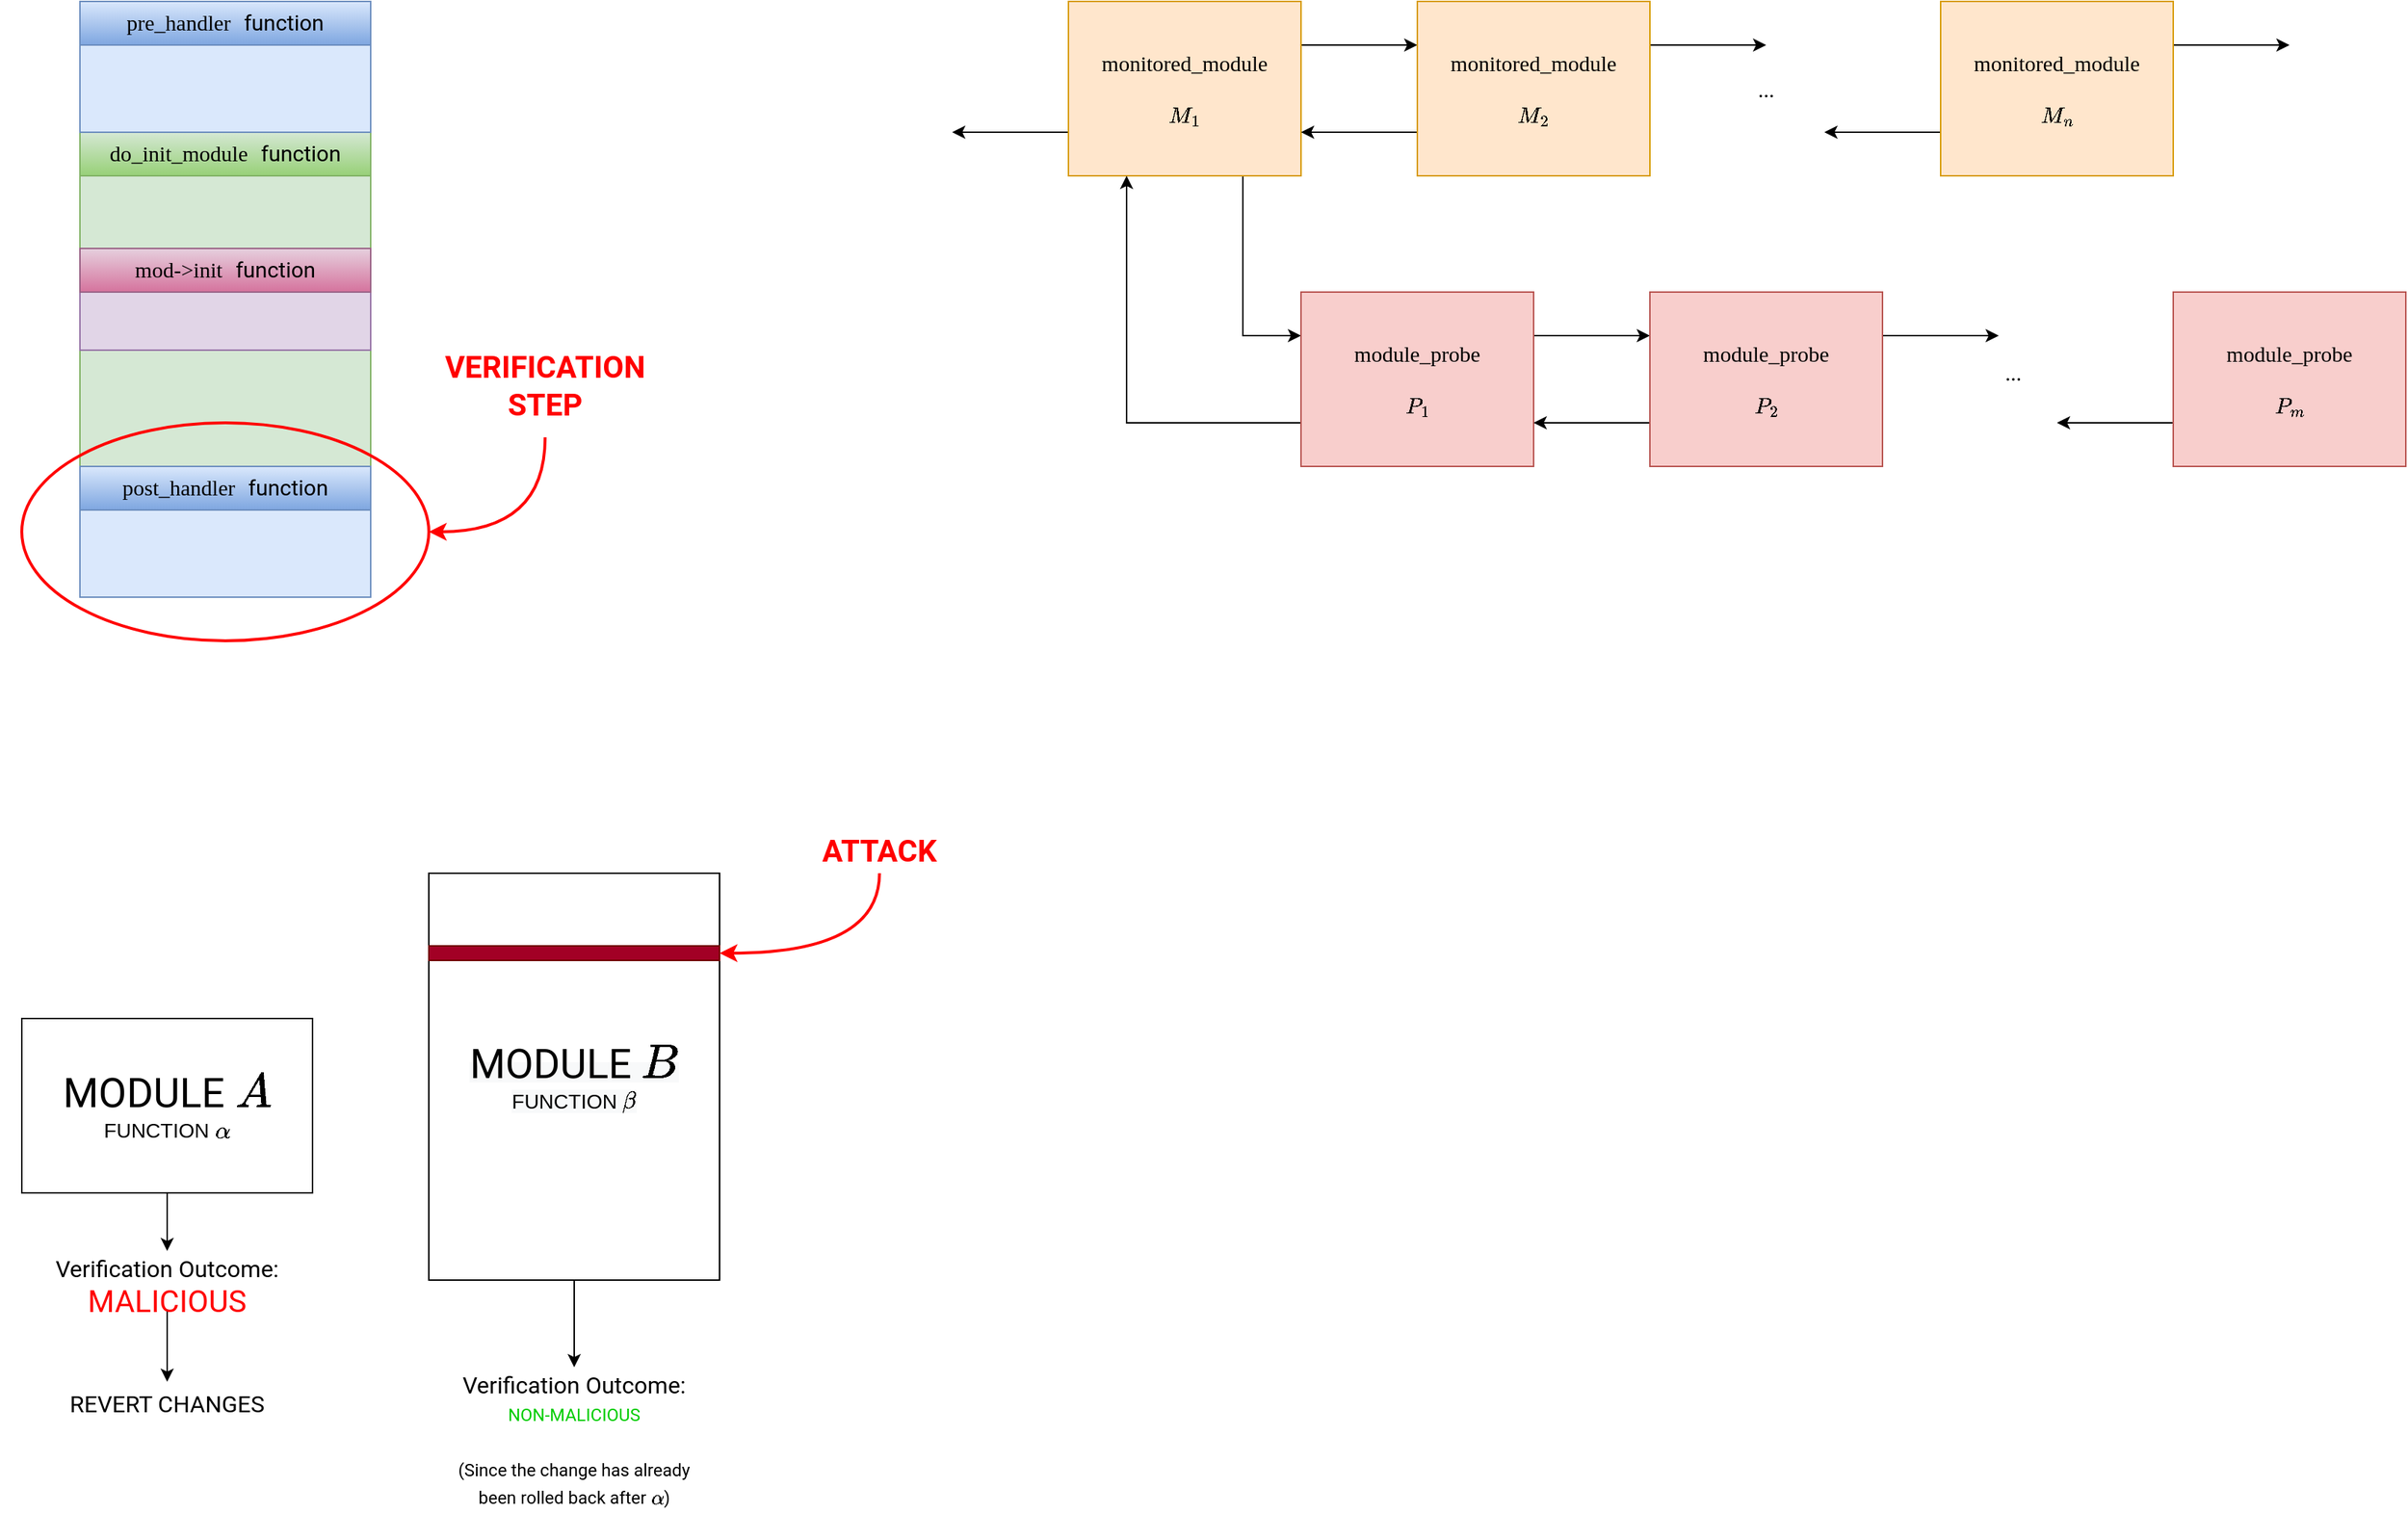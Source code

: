 <mxfile version="17.4.6" type="device"><diagram id="yEsnNEYuDLFo8jEwKqG1" name="Page-1"><mxGraphModel dx="1422" dy="787" grid="1" gridSize="10" guides="1" tooltips="1" connect="1" arrows="1" fold="1" page="1" pageScale="1" pageWidth="850" pageHeight="1100" math="1" shadow="0"><root><mxCell id="0"/><mxCell id="1" parent="0"/><mxCell id="V6kxo3Uukc3xFmBjYhyn-1" value="" style="rounded=0;whiteSpace=wrap;html=1;fillColor=#d5e8d4;strokeColor=#82b366;" parent="1" vertex="1"><mxGeometry x="120" y="160" width="200" height="200" as="geometry"/></mxCell><mxCell id="V6kxo3Uukc3xFmBjYhyn-2" value="" style="rounded=0;whiteSpace=wrap;html=1;fillColor=#e1d5e7;strokeColor=#9673a6;fontFamily=Courier New;fontSize=15;" parent="1" vertex="1"><mxGeometry x="120" y="240" width="200" height="40" as="geometry"/></mxCell><mxCell id="V6kxo3Uukc3xFmBjYhyn-3" style="edgeStyle=orthogonalEdgeStyle;rounded=0;orthogonalLoop=1;jettySize=auto;html=1;exitX=0.5;exitY=1;exitDx=0;exitDy=0;" parent="1" source="V6kxo3Uukc3xFmBjYhyn-2" target="V6kxo3Uukc3xFmBjYhyn-2" edge="1"><mxGeometry relative="1" as="geometry"/></mxCell><mxCell id="V6kxo3Uukc3xFmBjYhyn-4" value="&lt;font face=&quot;JetBrains Mono&quot; data-font-src=&quot;https://fonts.googleapis.com/css?family=JetBrains+Mono&quot;&gt;do_init_module&lt;/font&gt; &lt;font face=&quot;Roboto&quot; data-font-src=&quot;https://fonts.googleapis.com/css?family=Roboto&quot;&gt;function&lt;/font&gt;" style="text;html=1;strokeColor=#82b366;fillColor=#d5e8d4;align=center;verticalAlign=middle;whiteSpace=wrap;rounded=0;fontFamily=Courier New;fontSize=15;gradientColor=#97d077;" parent="1" vertex="1"><mxGeometry x="120" y="130" width="200" height="30" as="geometry"/></mxCell><mxCell id="V6kxo3Uukc3xFmBjYhyn-5" value="&lt;font data-font-src=&quot;https://fonts.googleapis.com/css?family=JetBrains+Mono&quot; face=&quot;JetBrains Mono&quot;&gt;mod-&amp;gt;init&lt;/font&gt;&lt;span style=&quot;font-family: &amp;#34;courier new&amp;#34;&quot;&gt;&amp;nbsp;&lt;/span&gt;&lt;font face=&quot;Roboto&quot; data-font-src=&quot;https://fonts.googleapis.com/css?family=Roboto&quot;&gt;function&lt;/font&gt;" style="text;html=1;strokeColor=#996185;fillColor=#e6d0de;align=center;verticalAlign=middle;whiteSpace=wrap;rounded=0;fontFamily=Times New Roman;fontSize=15;gradientColor=#d5739d;" parent="1" vertex="1"><mxGeometry x="120" y="210" width="200" height="30" as="geometry"/></mxCell><mxCell id="V6kxo3Uukc3xFmBjYhyn-6" value="" style="rounded=0;whiteSpace=wrap;html=1;fontFamily=Times New Roman;fontSize=15;fillColor=#dae8fc;strokeColor=#6c8ebf;" parent="1" vertex="1"><mxGeometry x="120" y="70" width="200" height="60" as="geometry"/></mxCell><mxCell id="V6kxo3Uukc3xFmBjYhyn-7" value="" style="rounded=0;whiteSpace=wrap;html=1;fontFamily=Times New Roman;fontSize=15;fillColor=#dae8fc;strokeColor=#6c8ebf;" parent="1" vertex="1"><mxGeometry x="120" y="390" width="200" height="60" as="geometry"/></mxCell><mxCell id="V6kxo3Uukc3xFmBjYhyn-8" value="&lt;font face=&quot;JetBrains Mono&quot; data-font-src=&quot;https://fonts.googleapis.com/css?family=JetBrains+Mono&quot;&gt;pre_handler&lt;/font&gt;&lt;font face=&quot;Courier New&quot;&gt; &lt;/font&gt;&lt;font face=&quot;Roboto&quot; data-font-src=&quot;https://fonts.googleapis.com/css?family=Roboto&quot;&gt;function&lt;/font&gt;" style="text;html=1;strokeColor=#6c8ebf;fillColor=#dae8fc;align=center;verticalAlign=middle;whiteSpace=wrap;rounded=0;fontFamily=Times New Roman;fontSize=15;gradientColor=#7ea6e0;" parent="1" vertex="1"><mxGeometry x="120" y="40" width="200" height="30" as="geometry"/></mxCell><mxCell id="V6kxo3Uukc3xFmBjYhyn-10" value="&lt;font face=&quot;JetBrains Mono&quot; data-font-src=&quot;https://fonts.googleapis.com/css?family=JetBrains+Mono&quot;&gt;post_handler&lt;/font&gt;&lt;font face=&quot;Courier New&quot;&gt; &lt;/font&gt;&lt;font face=&quot;Roboto&quot; data-font-src=&quot;https://fonts.googleapis.com/css?family=Roboto&quot;&gt;function&lt;/font&gt;" style="text;html=1;strokeColor=#6c8ebf;fillColor=#dae8fc;align=center;verticalAlign=middle;whiteSpace=wrap;rounded=0;fontFamily=Times New Roman;fontSize=15;gradientColor=#7ea6e0;" parent="1" vertex="1"><mxGeometry x="120" y="360" width="200" height="30" as="geometry"/></mxCell><mxCell id="V6kxo3Uukc3xFmBjYhyn-11" value="" style="ellipse;whiteSpace=wrap;html=1;fontFamily=Times New Roman;fontSize=15;fillColor=none;strokeWidth=2;strokeColor=#FF0000;" parent="1" vertex="1"><mxGeometry x="80" y="330" width="280" height="150" as="geometry"/></mxCell><mxCell id="V6kxo3Uukc3xFmBjYhyn-13" style="edgeStyle=orthogonalEdgeStyle;rounded=0;orthogonalLoop=1;jettySize=auto;html=1;entryX=1;entryY=0.5;entryDx=0;entryDy=0;fontFamily=Times New Roman;fontSize=15;fontColor=#FF0000;curved=1;strokeWidth=2;strokeColor=#FF0000;" parent="1" source="V6kxo3Uukc3xFmBjYhyn-12" target="V6kxo3Uukc3xFmBjYhyn-11" edge="1"><mxGeometry relative="1" as="geometry"/></mxCell><mxCell id="V6kxo3Uukc3xFmBjYhyn-12" value="VERIFICATION STEP" style="text;html=1;strokeColor=none;fillColor=none;align=center;verticalAlign=middle;whiteSpace=wrap;rounded=0;fontFamily=Roboto;fontSize=21;fontStyle=1;fontColor=#FF0000;fontSource=https%3A%2F%2Ffonts.googleapis.com%2Fcss%3Ffamily%3DRoboto;" parent="1" vertex="1"><mxGeometry x="360" y="270" width="160" height="70" as="geometry"/></mxCell><mxCell id="I7xue9ZewuQBbHVTUxWu-7" style="edgeStyle=orthogonalEdgeStyle;curved=1;rounded=0;orthogonalLoop=1;jettySize=auto;html=1;entryX=0.5;entryY=-0.333;entryDx=0;entryDy=0;entryPerimeter=0;fontFamily=Roboto;fontSource=https%3A%2F%2Ffonts.googleapis.com%2Fcss%3Ffamily%3DRoboto;fontSize=21;fontColor=#000000;strokeColor=#000000;strokeWidth=1;" parent="1" source="I7xue9ZewuQBbHVTUxWu-1" target="I7xue9ZewuQBbHVTUxWu-6" edge="1"><mxGeometry relative="1" as="geometry"/></mxCell><mxCell id="I7xue9ZewuQBbHVTUxWu-1" value="&lt;font face=&quot;Roboto&quot;&gt;&lt;span style=&quot;font-size: 28px&quot;&gt;MODULE \(A\)&lt;br&gt;&lt;/span&gt;&lt;/font&gt;&lt;font style=&quot;font-size: 14px&quot;&gt;FUNCTION \(\alpha\)&lt;/font&gt;" style="rounded=0;whiteSpace=wrap;html=1;" parent="1" vertex="1"><mxGeometry x="80" y="740" width="200" height="120" as="geometry"/></mxCell><mxCell id="I7xue9ZewuQBbHVTUxWu-12" style="edgeStyle=orthogonalEdgeStyle;curved=1;rounded=0;orthogonalLoop=1;jettySize=auto;html=1;entryX=0.5;entryY=0;entryDx=0;entryDy=0;fontFamily=Roboto;fontSource=https%3A%2F%2Ffonts.googleapis.com%2Fcss%3Ffamily%3DRoboto;fontSize=12;fontColor=#000000;strokeColor=#000000;strokeWidth=1;" parent="1" source="I7xue9ZewuQBbHVTUxWu-2" target="I7xue9ZewuQBbHVTUxWu-11" edge="1"><mxGeometry relative="1" as="geometry"/></mxCell><mxCell id="I7xue9ZewuQBbHVTUxWu-2" value="&lt;font face=&quot;Roboto&quot; style=&quot;color: rgb(0 , 0 , 0) ; font-size: 12px ; font-style: normal ; font-weight: 400 ; letter-spacing: normal ; text-align: center ; text-indent: 0px ; text-transform: none ; word-spacing: 0px ; background-color: rgb(248 , 249 , 250)&quot;&gt;&lt;span style=&quot;font-size: 28px&quot;&gt;MODULE \(B\)&lt;br&gt;&lt;/span&gt;&lt;/font&gt;&lt;font style=&quot;color: rgb(0 , 0 , 0) ; font-family: &amp;#34;helvetica&amp;#34; ; font-style: normal ; font-weight: 400 ; letter-spacing: normal ; text-align: center ; text-indent: 0px ; text-transform: none ; word-spacing: 0px ; background-color: rgb(248 , 249 , 250) ; font-size: 14px&quot;&gt;FUNCTION \(\beta\)&lt;/font&gt;" style="rounded=0;whiteSpace=wrap;html=1;" parent="1" vertex="1"><mxGeometry x="360" y="640" width="200" height="280" as="geometry"/></mxCell><mxCell id="I7xue9ZewuQBbHVTUxWu-3" value="" style="rounded=0;whiteSpace=wrap;html=1;fontFamily=Roboto;fontSource=https%3A%2F%2Ffonts.googleapis.com%2Fcss%3Ffamily%3DRoboto;fontSize=14;fillColor=#a20025;fontColor=#ffffff;strokeColor=#6F0000;" parent="1" vertex="1"><mxGeometry x="360" y="690" width="200" height="10" as="geometry"/></mxCell><mxCell id="I7xue9ZewuQBbHVTUxWu-5" style="edgeStyle=orthogonalEdgeStyle;rounded=0;orthogonalLoop=1;jettySize=auto;html=1;entryX=1;entryY=0.5;entryDx=0;entryDy=0;fontFamily=Roboto;fontSource=https%3A%2F%2Ffonts.googleapis.com%2Fcss%3Ffamily%3DRoboto;fontSize=21;fontColor=#FF0000;exitX=0.5;exitY=1;exitDx=0;exitDy=0;curved=1;strokeWidth=2;strokeColor=#FF0000;" parent="1" source="I7xue9ZewuQBbHVTUxWu-4" target="I7xue9ZewuQBbHVTUxWu-3" edge="1"><mxGeometry relative="1" as="geometry"/></mxCell><mxCell id="I7xue9ZewuQBbHVTUxWu-4" value="ATTACK" style="text;html=1;strokeColor=none;fillColor=none;align=center;verticalAlign=middle;whiteSpace=wrap;rounded=0;fontFamily=Roboto;fontSource=https%3A%2F%2Ffonts.googleapis.com%2Fcss%3Ffamily%3DRoboto;fontSize=21;fontColor=#FF0000;fontStyle=1" parent="1" vertex="1"><mxGeometry x="610" y="610" width="120" height="30" as="geometry"/></mxCell><mxCell id="I7xue9ZewuQBbHVTUxWu-9" style="edgeStyle=orthogonalEdgeStyle;curved=1;rounded=0;orthogonalLoop=1;jettySize=auto;html=1;fontFamily=Roboto;fontSource=https%3A%2F%2Ffonts.googleapis.com%2Fcss%3Ffamily%3DRoboto;fontSize=16;fontColor=#000000;strokeColor=#000000;strokeWidth=1;" parent="1" source="I7xue9ZewuQBbHVTUxWu-6" target="I7xue9ZewuQBbHVTUxWu-8" edge="1"><mxGeometry relative="1" as="geometry"/></mxCell><mxCell id="I7xue9ZewuQBbHVTUxWu-6" value="&lt;font color=&quot;#000000&quot;&gt;Verification Outcome:&lt;br&gt;&lt;/font&gt;&lt;font style=&quot;font-size: 21px&quot;&gt;MALICIOUS&lt;/font&gt;" style="text;html=1;strokeColor=none;fillColor=none;align=center;verticalAlign=middle;whiteSpace=wrap;rounded=0;fontFamily=Roboto;fontSource=https%3A%2F%2Ffonts.googleapis.com%2Fcss%3Ffamily%3DRoboto;fontSize=16;fontColor=#FF0000;" parent="1" vertex="1"><mxGeometry x="100" y="910" width="160" height="30" as="geometry"/></mxCell><mxCell id="I7xue9ZewuQBbHVTUxWu-8" value="REVERT CHANGES" style="text;html=1;strokeColor=none;fillColor=none;align=center;verticalAlign=middle;whiteSpace=wrap;rounded=0;fontFamily=Roboto;fontSource=https%3A%2F%2Ffonts.googleapis.com%2Fcss%3Ffamily%3DRoboto;fontSize=16;fontColor=#000000;" parent="1" vertex="1"><mxGeometry x="65" y="990" width="230" height="30" as="geometry"/></mxCell><mxCell id="I7xue9ZewuQBbHVTUxWu-11" value="&lt;font color=&quot;#000000&quot;&gt;Verification Outcome:&lt;br&gt;&lt;/font&gt;&lt;font&gt;&lt;font color=&quot;#00cc00&quot; style=&quot;font-size: 12px&quot;&gt;NON-MALICIOUS&lt;/font&gt;&lt;br&gt;&lt;br&gt;&lt;font color=&quot;#000000&quot;&gt;&lt;span style=&quot;font-size: 12px&quot;&gt;(Since the change has already been rolled back after \(\alpha\))&lt;/span&gt;&lt;/font&gt;&lt;br&gt;&lt;/font&gt;" style="text;html=1;strokeColor=none;fillColor=none;align=center;verticalAlign=middle;whiteSpace=wrap;rounded=0;fontFamily=Roboto;fontSource=https%3A%2F%2Ffonts.googleapis.com%2Fcss%3Ffamily%3DRoboto;fontSize=16;fontColor=#FF0000;" parent="1" vertex="1"><mxGeometry x="370" y="980" width="180" height="100" as="geometry"/></mxCell><mxCell id="Va2vOQjnV0wQV2ypfGBS-20" style="edgeStyle=orthogonalEdgeStyle;rounded=0;orthogonalLoop=1;jettySize=auto;html=1;exitX=1;exitY=0.25;exitDx=0;exitDy=0;entryX=0;entryY=0.25;entryDx=0;entryDy=0;fontFamily=JetBrains Mono;fontSource=https%3A%2F%2Ffonts.googleapis.com%2Fcss%3Ffamily%3DJetBrains%2BMono;fontSize=15;" edge="1" parent="1" source="Va2vOQjnV0wQV2ypfGBS-11" target="Va2vOQjnV0wQV2ypfGBS-18"><mxGeometry relative="1" as="geometry"/></mxCell><mxCell id="Va2vOQjnV0wQV2ypfGBS-24" style="edgeStyle=orthogonalEdgeStyle;rounded=0;orthogonalLoop=1;jettySize=auto;html=1;exitX=0;exitY=0.75;exitDx=0;exitDy=0;fontFamily=JetBrains Mono;fontSource=https%3A%2F%2Ffonts.googleapis.com%2Fcss%3Ffamily%3DJetBrains%2BMono;fontSize=15;" edge="1" parent="1" source="Va2vOQjnV0wQV2ypfGBS-11"><mxGeometry relative="1" as="geometry"><mxPoint x="720" y="130" as="targetPoint"/></mxGeometry></mxCell><mxCell id="Va2vOQjnV0wQV2ypfGBS-31" style="edgeStyle=orthogonalEdgeStyle;rounded=0;orthogonalLoop=1;jettySize=auto;html=1;exitX=0.75;exitY=1;exitDx=0;exitDy=0;entryX=0;entryY=0.25;entryDx=0;entryDy=0;fontFamily=JetBrains Mono;fontSource=https%3A%2F%2Ffonts.googleapis.com%2Fcss%3Ffamily%3DJetBrains%2BMono;fontSize=15;" edge="1" parent="1" source="Va2vOQjnV0wQV2ypfGBS-11" target="Va2vOQjnV0wQV2ypfGBS-27"><mxGeometry relative="1" as="geometry"/></mxCell><mxCell id="Va2vOQjnV0wQV2ypfGBS-11" value="monitored_module&lt;br&gt;&lt;br&gt;\(M_1\)" style="rounded=0;whiteSpace=wrap;html=1;fontFamily=JetBrains Mono;fontSource=https%3A%2F%2Ffonts.googleapis.com%2Fcss%3Ffamily%3DJetBrains%2BMono;fontSize=15;fillColor=#ffe6cc;strokeColor=#d79b00;" vertex="1" parent="1"><mxGeometry x="800" y="40" width="160" height="120" as="geometry"/></mxCell><mxCell id="Va2vOQjnV0wQV2ypfGBS-21" style="edgeStyle=orthogonalEdgeStyle;rounded=0;orthogonalLoop=1;jettySize=auto;html=1;exitX=0;exitY=0.75;exitDx=0;exitDy=0;entryX=1;entryY=0.75;entryDx=0;entryDy=0;fontFamily=JetBrains Mono;fontSource=https%3A%2F%2Ffonts.googleapis.com%2Fcss%3Ffamily%3DJetBrains%2BMono;fontSize=15;" edge="1" parent="1" source="Va2vOQjnV0wQV2ypfGBS-18" target="Va2vOQjnV0wQV2ypfGBS-11"><mxGeometry relative="1" as="geometry"/></mxCell><mxCell id="Va2vOQjnV0wQV2ypfGBS-22" style="edgeStyle=orthogonalEdgeStyle;rounded=0;orthogonalLoop=1;jettySize=auto;html=1;exitX=1;exitY=0.25;exitDx=0;exitDy=0;fontFamily=JetBrains Mono;fontSource=https%3A%2F%2Ffonts.googleapis.com%2Fcss%3Ffamily%3DJetBrains%2BMono;fontSize=15;" edge="1" parent="1" source="Va2vOQjnV0wQV2ypfGBS-18"><mxGeometry relative="1" as="geometry"><mxPoint x="1280" y="70" as="targetPoint"/></mxGeometry></mxCell><mxCell id="Va2vOQjnV0wQV2ypfGBS-18" value="monitored_module&lt;br&gt;&lt;br&gt;\(M_2\)" style="rounded=0;whiteSpace=wrap;html=1;fontFamily=JetBrains Mono;fontSource=https%3A%2F%2Ffonts.googleapis.com%2Fcss%3Ffamily%3DJetBrains%2BMono;fontSize=15;fillColor=#ffe6cc;strokeColor=#d79b00;" vertex="1" parent="1"><mxGeometry x="1040" y="40" width="160" height="120" as="geometry"/></mxCell><mxCell id="Va2vOQjnV0wQV2ypfGBS-23" style="edgeStyle=orthogonalEdgeStyle;rounded=0;orthogonalLoop=1;jettySize=auto;html=1;exitX=0;exitY=0.75;exitDx=0;exitDy=0;fontFamily=JetBrains Mono;fontSource=https%3A%2F%2Ffonts.googleapis.com%2Fcss%3Ffamily%3DJetBrains%2BMono;fontSize=15;" edge="1" parent="1" source="Va2vOQjnV0wQV2ypfGBS-19"><mxGeometry relative="1" as="geometry"><mxPoint x="1320" y="130" as="targetPoint"/></mxGeometry></mxCell><mxCell id="Va2vOQjnV0wQV2ypfGBS-25" style="edgeStyle=orthogonalEdgeStyle;rounded=0;orthogonalLoop=1;jettySize=auto;html=1;exitX=1;exitY=0.25;exitDx=0;exitDy=0;fontFamily=JetBrains Mono;fontSource=https%3A%2F%2Ffonts.googleapis.com%2Fcss%3Ffamily%3DJetBrains%2BMono;fontSize=15;" edge="1" parent="1" source="Va2vOQjnV0wQV2ypfGBS-19"><mxGeometry relative="1" as="geometry"><mxPoint x="1640" y="70" as="targetPoint"/></mxGeometry></mxCell><mxCell id="Va2vOQjnV0wQV2ypfGBS-19" value="monitored_module&lt;br&gt;&lt;br&gt;\(M_n\)" style="rounded=0;whiteSpace=wrap;html=1;fontFamily=JetBrains Mono;fontSource=https%3A%2F%2Ffonts.googleapis.com%2Fcss%3Ffamily%3DJetBrains%2BMono;fontSize=15;fillColor=#ffe6cc;strokeColor=#d79b00;" vertex="1" parent="1"><mxGeometry x="1400" y="40" width="160" height="120" as="geometry"/></mxCell><mxCell id="Va2vOQjnV0wQV2ypfGBS-26" value="..." style="text;html=1;strokeColor=none;fillColor=none;align=center;verticalAlign=middle;whiteSpace=wrap;rounded=0;fontFamily=JetBrains Mono;fontSource=https%3A%2F%2Ffonts.googleapis.com%2Fcss%3Ffamily%3DJetBrains%2BMono;fontSize=15;" vertex="1" parent="1"><mxGeometry x="1240" y="85" width="80" height="30" as="geometry"/></mxCell><mxCell id="Va2vOQjnV0wQV2ypfGBS-32" style="edgeStyle=orthogonalEdgeStyle;rounded=0;orthogonalLoop=1;jettySize=auto;html=1;exitX=0;exitY=0.75;exitDx=0;exitDy=0;entryX=0.25;entryY=1;entryDx=0;entryDy=0;fontFamily=JetBrains Mono;fontSource=https%3A%2F%2Ffonts.googleapis.com%2Fcss%3Ffamily%3DJetBrains%2BMono;fontSize=15;" edge="1" parent="1" source="Va2vOQjnV0wQV2ypfGBS-27" target="Va2vOQjnV0wQV2ypfGBS-11"><mxGeometry relative="1" as="geometry"/></mxCell><mxCell id="Va2vOQjnV0wQV2ypfGBS-33" style="edgeStyle=orthogonalEdgeStyle;rounded=0;orthogonalLoop=1;jettySize=auto;html=1;exitX=1;exitY=0.25;exitDx=0;exitDy=0;entryX=0;entryY=0.25;entryDx=0;entryDy=0;fontFamily=JetBrains Mono;fontSource=https%3A%2F%2Ffonts.googleapis.com%2Fcss%3Ffamily%3DJetBrains%2BMono;fontSize=15;" edge="1" parent="1" source="Va2vOQjnV0wQV2ypfGBS-27" target="Va2vOQjnV0wQV2ypfGBS-28"><mxGeometry relative="1" as="geometry"/></mxCell><mxCell id="Va2vOQjnV0wQV2ypfGBS-27" value="module_probe&lt;br&gt;&lt;br&gt;\(P_1\)" style="rounded=0;whiteSpace=wrap;html=1;fontFamily=JetBrains Mono;fontSource=https%3A%2F%2Ffonts.googleapis.com%2Fcss%3Ffamily%3DJetBrains%2BMono;fontSize=15;fillColor=#f8cecc;strokeColor=#b85450;" vertex="1" parent="1"><mxGeometry x="960" y="240" width="160" height="120" as="geometry"/></mxCell><mxCell id="Va2vOQjnV0wQV2ypfGBS-34" style="edgeStyle=orthogonalEdgeStyle;rounded=0;orthogonalLoop=1;jettySize=auto;html=1;exitX=0;exitY=0.75;exitDx=0;exitDy=0;entryX=1;entryY=0.75;entryDx=0;entryDy=0;fontFamily=JetBrains Mono;fontSource=https%3A%2F%2Ffonts.googleapis.com%2Fcss%3Ffamily%3DJetBrains%2BMono;fontSize=15;" edge="1" parent="1" source="Va2vOQjnV0wQV2ypfGBS-28" target="Va2vOQjnV0wQV2ypfGBS-27"><mxGeometry relative="1" as="geometry"/></mxCell><mxCell id="Va2vOQjnV0wQV2ypfGBS-35" style="edgeStyle=orthogonalEdgeStyle;rounded=0;orthogonalLoop=1;jettySize=auto;html=1;exitX=1;exitY=0.25;exitDx=0;exitDy=0;fontFamily=JetBrains Mono;fontSource=https%3A%2F%2Ffonts.googleapis.com%2Fcss%3Ffamily%3DJetBrains%2BMono;fontSize=15;" edge="1" parent="1" source="Va2vOQjnV0wQV2ypfGBS-28"><mxGeometry relative="1" as="geometry"><mxPoint x="1440" y="270" as="targetPoint"/></mxGeometry></mxCell><mxCell id="Va2vOQjnV0wQV2ypfGBS-28" value="module_probe&lt;br&gt;&lt;br&gt;\(P_2\)" style="rounded=0;whiteSpace=wrap;html=1;fontFamily=JetBrains Mono;fontSource=https%3A%2F%2Ffonts.googleapis.com%2Fcss%3Ffamily%3DJetBrains%2BMono;fontSize=15;fillColor=#f8cecc;strokeColor=#b85450;" vertex="1" parent="1"><mxGeometry x="1200" y="240" width="160" height="120" as="geometry"/></mxCell><mxCell id="Va2vOQjnV0wQV2ypfGBS-36" style="edgeStyle=orthogonalEdgeStyle;rounded=0;orthogonalLoop=1;jettySize=auto;html=1;exitX=0;exitY=0.75;exitDx=0;exitDy=0;fontFamily=JetBrains Mono;fontSource=https%3A%2F%2Ffonts.googleapis.com%2Fcss%3Ffamily%3DJetBrains%2BMono;fontSize=15;" edge="1" parent="1" source="Va2vOQjnV0wQV2ypfGBS-29"><mxGeometry relative="1" as="geometry"><mxPoint x="1480" y="330" as="targetPoint"/></mxGeometry></mxCell><mxCell id="Va2vOQjnV0wQV2ypfGBS-29" value="module_probe&lt;br&gt;&lt;br&gt;\(P_m\)" style="rounded=0;whiteSpace=wrap;html=1;fontFamily=JetBrains Mono;fontSource=https%3A%2F%2Ffonts.googleapis.com%2Fcss%3Ffamily%3DJetBrains%2BMono;fontSize=15;fillColor=#f8cecc;strokeColor=#b85450;" vertex="1" parent="1"><mxGeometry x="1560" y="240" width="160" height="120" as="geometry"/></mxCell><mxCell id="Va2vOQjnV0wQV2ypfGBS-37" value="..." style="text;html=1;strokeColor=none;fillColor=none;align=center;verticalAlign=middle;whiteSpace=wrap;rounded=0;fontFamily=JetBrains Mono;fontSource=https%3A%2F%2Ffonts.googleapis.com%2Fcss%3Ffamily%3DJetBrains%2BMono;fontSize=15;" vertex="1" parent="1"><mxGeometry x="1410" y="280" width="80" height="30" as="geometry"/></mxCell></root></mxGraphModel></diagram></mxfile>